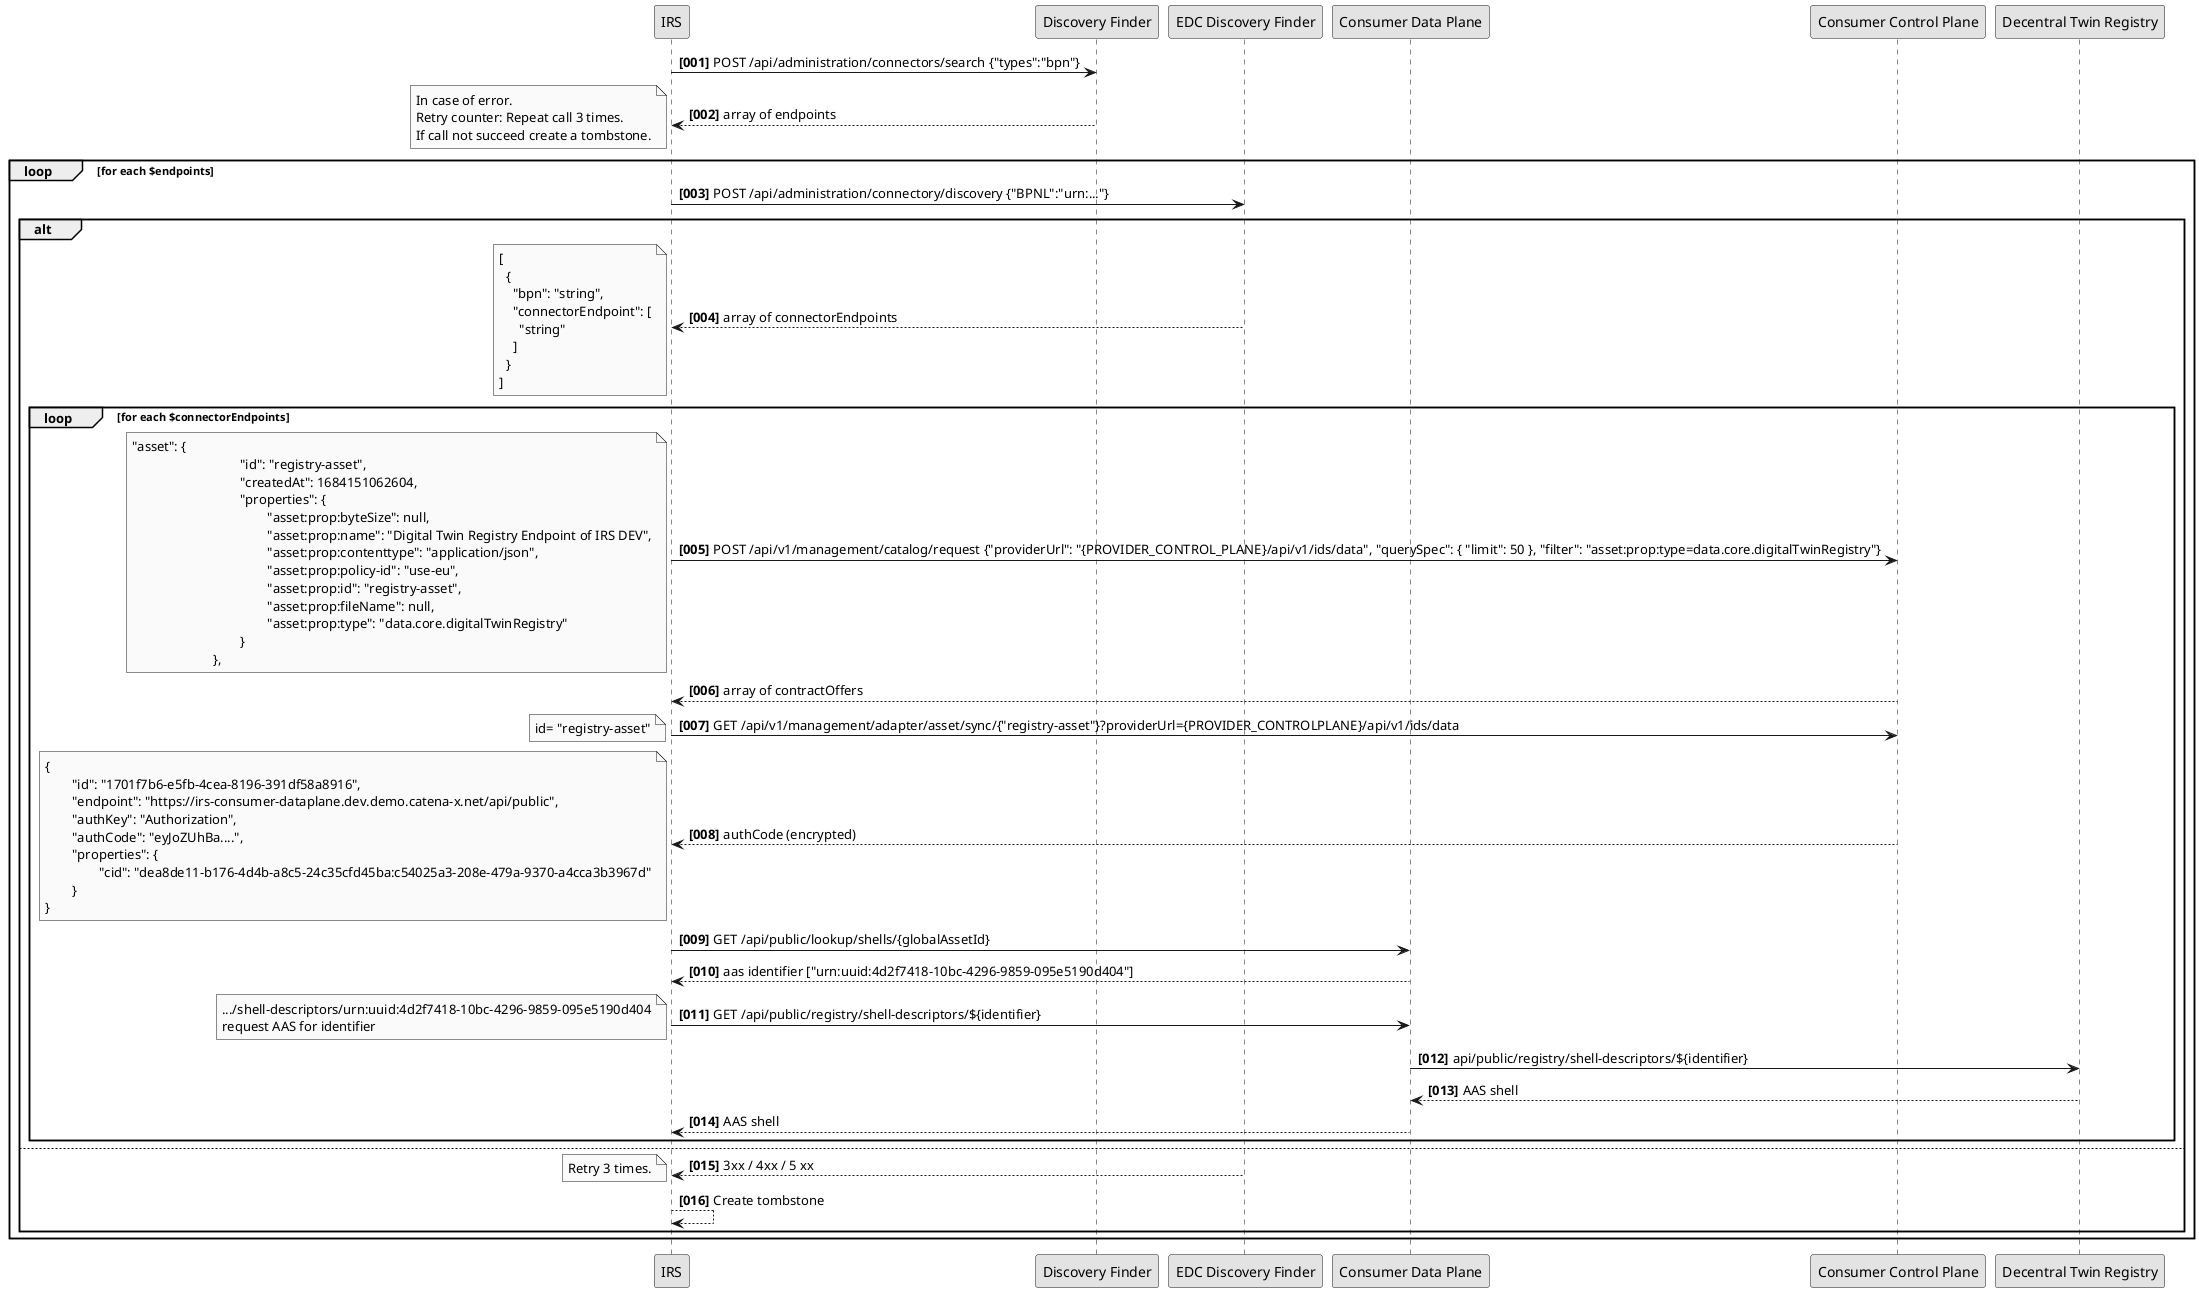 @startuml
skinparam monochrome true
skinparam shadowing false


autonumber "<b>[000]"

participant "IRS" as IRS
participant "Discovery Finder" as DCF
participant "EDC Discovery Finder" as EDCDF
participant "Consumer Data Plane" as CONSUMER_DATA_PLANE
participant "Consumer Control Plane" as CONSUMER_CONTROLPLANE
participant "Decentral Twin Registry" as DTR

IRS -> DCF: POST /api/administration/connectors/search {"types":"bpn"}
IRS <-- DCF: array of endpoints
note left
    In case of error.
    Retry counter: Repeat call 3 times.
    If call not succeed create a tombstone.
end note
loop for each $endpoints
    IRS -> EDCDF : POST /api/administration/connectory/discovery {"BPNL":"urn:..."}
    alt
         IRS <-- EDCDF : array of connectorEndpoints
         note left
                 [
                   {
                     "bpn": "string",
                     "connectorEndpoint": [
                       "string"
                     ]
                   }
                 ]
         end note
         loop for each $connectorEndpoints
             IRS -> CONSUMER_CONTROLPLANE: POST /api/v1/management/catalog/request {"providerUrl": "{PROVIDER_CONTROL_PLANE}/api/v1/ids/data", "querySpec": { "limit": 50 }, "filter": "asset:prop:type=data.core.digitalTwinRegistry"}
             note left
                "asset": {
                				"id": "registry-asset",
                				"createdAt": 1684151062604,
                				"properties": {
                					"asset:prop:byteSize": null,
                					"asset:prop:name": "Digital Twin Registry Endpoint of IRS DEV",
                					"asset:prop:contenttype": "application/json",
                					"asset:prop:policy-id": "use-eu",
                					"asset:prop:id": "registry-asset",
                					"asset:prop:fileName": null,
                					"asset:prop:type": "data.core.digitalTwinRegistry"
                				}
                			},
             end note
             IRS <-- CONSUMER_CONTROLPLANE: array of contractOffers

             IRS -> CONSUMER_CONTROLPLANE: GET /api/v1/management/adapter/asset/sync/{"registry-asset"}?providerUrl={PROVIDER_CONTROLPLANE}/api/v1/ids/data
             note left
                id= "registry-asset"
             end note
             IRS <-- CONSUMER_CONTROLPLANE: authCode (encrypted)
             note left
                 {
                 	"id": "1701f7b6-e5fb-4cea-8196-391df58a8916",
                 	"endpoint": "https://irs-consumer-dataplane.dev.demo.catena-x.net/api/public",
                 	"authKey": "Authorization",
                 	"authCode": "eyJoZUhBa....",
                 	"properties": {
                 		"cid": "dea8de11-b176-4d4b-a8c5-24c35cfd45ba:c54025a3-208e-479a-9370-a4cca3b3967d"
                 	}
                 }
             end note
             IRS -> CONSUMER_DATA_PLANE: GET /api/public/lookup/shells/{globalAssetId}
             IRS <-- CONSUMER_DATA_PLANE: aas identifier ["urn:uuid:4d2f7418-10bc-4296-9859-095e5190d404"]

             IRS -> CONSUMER_DATA_PLANE : GET /api/public/registry/shell-descriptors/${identifier}
             note left
                  .../shell-descriptors/urn:uuid:4d2f7418-10bc-4296-9859-095e5190d404
                  request AAS for identifier
             end note
             CONSUMER_DATA_PLANE -> DTR : api/public/registry/shell-descriptors/${identifier}
             CONSUMER_DATA_PLANE <-- DTR: AAS shell
             IRS <-- CONSUMER_DATA_PLANE: AAS shell
         end loop
    else
          IRS <-- EDCDF : 3xx / 4xx / 5 xx
          note left
                Retry 3 times.
          end note
          IRS --> IRS : Create tombstone
    end alt


end loop






@enduml
